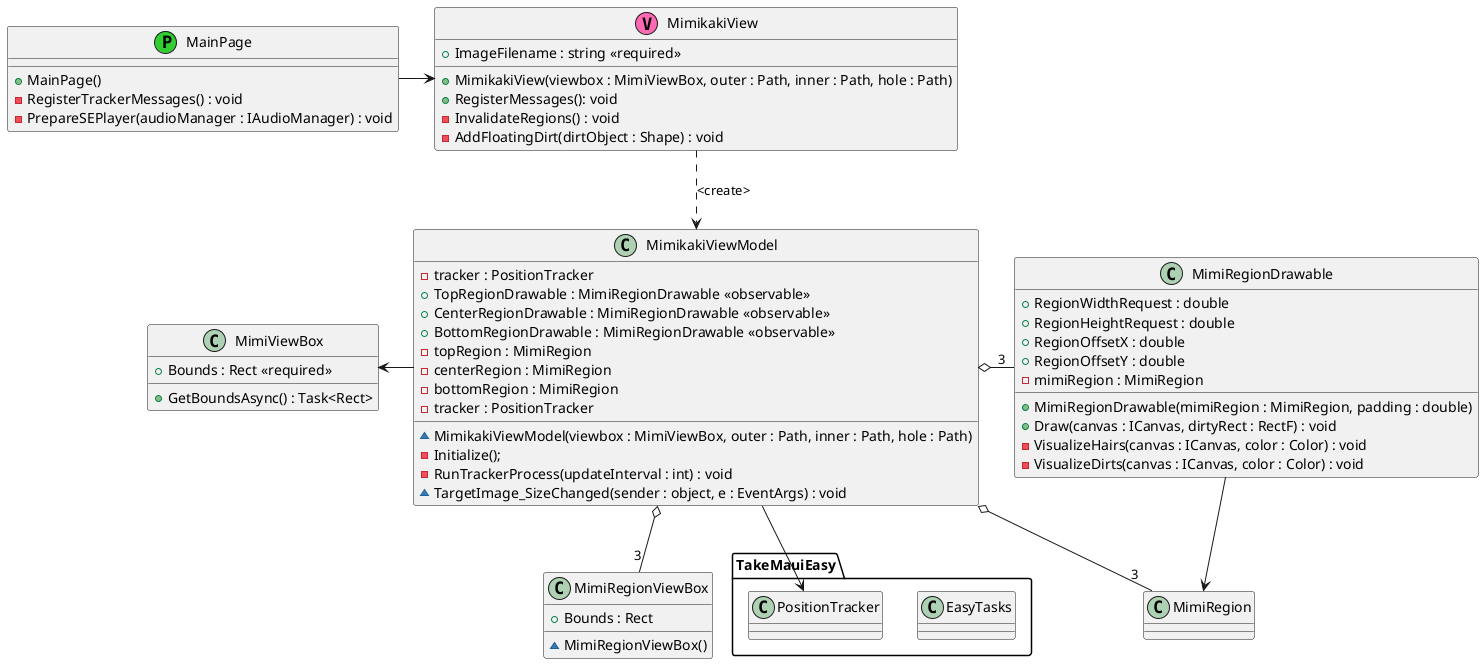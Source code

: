 @startuml Mimikaki
class MimiViewBox
{
    + Bounds : Rect <<required>>
    + GetBoundsAsync() : Task<Rect>
}

class MimiRegionViewBox
{
    + Bounds : Rect
    ~ MimiRegionViewBox()
}


' Views
class MimikakiView <<V, HotPink>>
{
    + ImageFilename : string <<required>>
    + MimikakiView(viewbox : MimiViewBox, outer : Path, inner : Path, hole : Path)
    + RegisterMessages(): void
    - InvalidateRegions() : void
    - AddFloatingDirt(dirtObject : Shape) : void
}


' ViewModels
class MimikakiViewModel
{
    - tracker : PositionTracker
    + TopRegionDrawable : MimiRegionDrawable <<observable>>
    + CenterRegionDrawable : MimiRegionDrawable <<observable>>
    + BottomRegionDrawable : MimiRegionDrawable <<observable>>
    - topRegion : MimiRegion
    - centerRegion : MimiRegion
    - bottomRegion : MimiRegion
    - tracker : PositionTracker
    ~ MimikakiViewModel(viewbox : MimiViewBox, outer : Path, inner : Path, hole : Path)
    - Initialize();
    - RunTrackerProcess(updateInterval : int) : void
    ~ TargetImage_SizeChanged(sender : object, e : EventArgs) : void
}


' Drawable
class MimiRegionDrawable
{
    + RegionWidthRequest : double
    + RegionHeightRequest : double
    + RegionOffsetX : double
    + RegionOffsetY : double
    - mimiRegion : MimiRegion
    + MimiRegionDrawable(mimiRegion : MimiRegion, padding : double)
    + Draw(canvas : ICanvas, dirtyRect : RectF) : void
    - VisualizeHairs(canvas : ICanvas, color : Color) : void
    - VisualizeDirts(canvas : ICanvas, color : Color) : void
}


' Page
class MainPage <<(P, LimeGreen)>>
{
    + MainPage()
    - RegisterTrackerMessages() : void
    - PrepareSEPlayer(audioManager : IAudioManager) : void
}

' Config
' class MimikakiConfig
' {

' }

' Library
package TakeMauiEasy
{
    class EasyTasks
    class PositionTracker
}

' arrows
MimikakiViewModel -left-> MimiViewBox
MimikakiViewModel --> PositionTracker
MimikakiViewModel o- "3" MimiRegionDrawable

MimikakiViewModel o-- "3" MimiRegionViewBox
MimikakiViewModel o- "3" MimiRegion

MimikakiView ..> MimikakiViewModel : <create>

MainPage -> MimikakiView

'MimiRegionDrawable --|> IDrawable
MimiRegionDrawable --> MimiRegion

@enduml

@startuml MimiRegion
' Models
class MimiRegion
{
    + Bounds : Rect
    + Hairs : IEnumerable<MimiHair>
    + Dirts : IEnumerable<MimiDirt>
    - internalRegion : InternalRegion
    - hairList : List<MimiHair>
    - dirtList : List<MimiDirt>
    + MimiRegion(pathF : PathF, dx : int, dy : int)
    - InitializeMimiHair(density : double)
    ~ GenerateMimiDirt() : void
    ~ RemoveMimiDirt() : void
    ~ Contains(point : Point) : bool
}

interface ITrackerListener
{
    OnMove(position : Point, velocity : Point, milliSecUpdateInterval : double) : void
}

class MimiHair
{
    - origin : Point
    - position : Point
    - springConst : double
    + MimiHair(position : Point)
    + GetPosition() : Point
    + UpdatePosition(force : Point) : void
}

class MimiDirt
{
    - position : Point
    - hardness : double
    + MimiDirt(position : Point, hardness : double)
}

' RegionModels
abstract AbstractRegion
{
    # bounds : Rect
    ~ AbstractRegion(edgeSet : EdgeSet)
    {abstract} ~ ContainsInRegion(point : Point) : bool
    {abstract} ~ OnBoundary(point : Point) : bool
    {abstract} ~ DistanceFromBoundary(point : Point) : double
    - GetMinAndMaxPoints(points : List<Point>, minPoint : out Point, maxPoint : out Point) : void
}

class InternalRegion
{
    ~ Bounds : Rect
    - subRegions : List<SubRegion>
    + InternalRegion(edgeSet : EdgeSet, dx : int, dy : int)
    + GeneratePointInRegion() : Point
}

class SubRegion
{
    - gridX : List<int>
    - gridY : List<int>
    - isInner : bool[,] <<read only>>
    - isBoundary : bool[,] <<read only>>
    + SubRegion(edgeSet : EdgeSet, sharedEdges : List<Edge>, dx : int, dy : int)
    - FillBoundaryPoints(edgeSet : EdgeSet, sharedEdges : List<Edges>) : void
    - FillInternalRegion() : void
    '- ConvertToRegionIndex(x : double, y : double) : (int, int)
}

class EdgeSet <<IEnumerable>>
{
    - pathF : PathF
    - edges : List<Edge>
    - verticies : List<Point>
    ~ IsClosed : bool
    ~ EdgeSet(pathF : PathF)
    ~ Separate() : List<EdgeSet>
    ~ GetVerticies() : List<PointF>
}

class Edge <<(R, LightGreen) record>>
{
    + Edge(a : PointF, b : PointF)
    + Equals(target : Edge) : bool
}

' arrows
MimiRegion -> InternalRegion
MimiRegion *-- MimiHair
MimiRegion *-- MimiDirt

InternalRegion *- SubRegion
InternalRegion --|> AbstractRegion
SubRegion --|> AbstractRegion

MimiHair ..|> ITrackerListener
MimiDirt ..|> ITrackerListener

EdgeSet *-- Edge

InternalRegion -[hidden]- EdgeSet

@enduml

@startuml MimikakiMessages

namespace Messages{

    class TrackerUpdateMessage <<(M, Orange) Message>>
    {
        ~ TrackerUpdateMessage(state : PositionTrackerState)
    }

    class TrackerOnMimiMessage <<(M, Orange) Message>>
    {
        ~ TrackerOnMimiMessage(state : PositionTrackerState)
    }

    class MimiViewInvalidateMessage <<(M, Orange) Message>>
    {
        ~ MimiViewInvalidateMessage(value : string)
    }

    class FloatingDirtGenerateMessage <<(M, Orange) Message>>
    {
        ~ FloatingDirtGenerateMessage(dirt : Shape)
    }

    ' Force to align vertically
    TrackerUpdateMessage -[hidden]- TrackerOnMimiMessage
    TrackerOnMimiMessage -[hidden]- MimiViewInvalidateMessage
    MimiViewInvalidateMessage -[hidden]- FloatingDirtGenerateMessage

}

MainPage .> Messages.TrackerUpdateMessage : <register>
MainPage .> Messages.TrackerOnMimiMessage : <register>

MimikakiView .left.> Messages.MimiViewInvalidateMessage : <register>
MimikakiView .left.> Messages.FloatingDirtGenerateMessage : <register>

MimikakiViewModel .> Messages.TrackerUpdateMessage : <create>
MimikakiViewModel .> Messages.TrackerOnMimiMessage : <create>
MimikakiViewModel .> Messages.MimiViewInvalidateMessage : <create>
MimikakiViewModel .> Messages.FloatingDirtGenerateMessage : <create>

@enduml